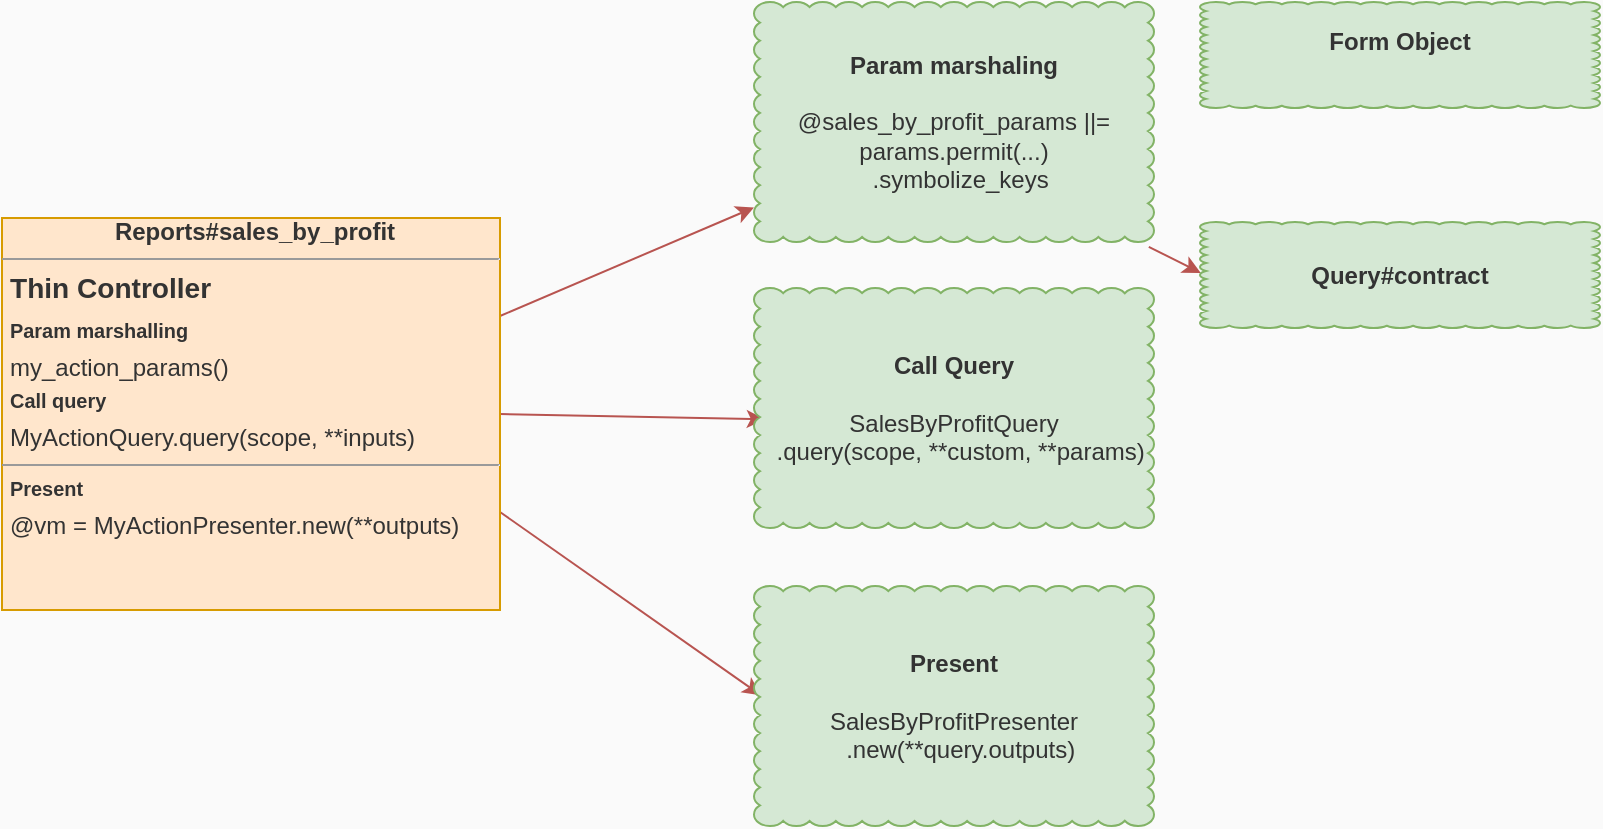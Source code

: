 <mxfile>
    <diagram id="mBj" name="Thin Controllers">
        <mxGraphModel dx="1172" dy="583" grid="0" gridSize="10" guides="1" tooltips="1" connect="1" arrows="1" fold="1" page="1" pageScale="1" pageWidth="1169" pageHeight="827" background="#fafafa" math="0" shadow="0">
            <root>
                <mxCell id="page_root_mBj"/>
                <mxCell id="node_root_mBj" parent="page_root_mBj"/>
                <mxCell id="21RrXMzRurO5l1FjHA6U-0" style="edgeStyle=none;html=1;exitX=1;exitY=0.25;exitDx=0;exitDy=0;fillColor=#f8cecc;strokeColor=#b85450;" edge="1" parent="node_root_mBj" source="mBj-2" target="mBj-3">
                    <mxGeometry relative="1" as="geometry"/>
                </mxCell>
                <mxCell id="21RrXMzRurO5l1FjHA6U-1" style="edgeStyle=none;shape=connector;rounded=1;html=1;exitX=1;exitY=0.5;exitDx=0;exitDy=0;entryX=0.027;entryY=0.547;entryDx=0;entryDy=0;entryPerimeter=0;labelBackgroundColor=default;fontFamily=Helvetica;fontSize=11;fontColor=default;endArrow=classic;strokeColor=#b85450;fillColor=#f8cecc;" edge="1" parent="node_root_mBj" source="mBj-2" target="mBj-4">
                    <mxGeometry relative="1" as="geometry"/>
                </mxCell>
                <mxCell id="21RrXMzRurO5l1FjHA6U-2" style="edgeStyle=none;shape=connector;rounded=1;html=1;exitX=1;exitY=0.75;exitDx=0;exitDy=0;entryX=0.017;entryY=0.455;entryDx=0;entryDy=0;entryPerimeter=0;labelBackgroundColor=default;fontFamily=Helvetica;fontSize=11;fontColor=default;endArrow=classic;strokeColor=#b85450;fillColor=#f8cecc;" edge="1" parent="node_root_mBj" source="mBj-2" target="mBj-5">
                    <mxGeometry relative="1" as="geometry"/>
                </mxCell>
                <mxCell id="21RrXMzRurO5l1FjHA6U-5" style="edgeStyle=none;shape=connector;rounded=1;html=1;entryX=0.002;entryY=0.48;entryDx=0;entryDy=0;entryPerimeter=0;labelBackgroundColor=default;fontFamily=Helvetica;fontSize=11;fontColor=default;endArrow=classic;strokeColor=#b85450;fillColor=#f8cecc;exitX=0.987;exitY=1.02;exitDx=0;exitDy=0;exitPerimeter=0;" edge="1" parent="node_root_mBj" source="mBj-3" target="21RrXMzRurO5l1FjHA6U-4">
                    <mxGeometry relative="1" as="geometry"/>
                </mxCell>
                <mxCell id="mBj-2" value="&lt;p style=&quot;margin:0px;margin-left:4px;margin-bottom:4px;text-align:center&quot;&gt;&lt;b&gt;Reports#sales_by_profit&lt;/b&gt;&lt;/p&gt;&lt;hr size=&quot;1&quot;/&gt;&lt;h3 style=&quot;margin:0px;margin-left:4px;margin-bottom:6.912px&quot;&gt;Thin Controller&lt;/h3&gt;&lt;h5 style=&quot;margin:0px;margin-left:4px;margin-bottom:4.8px&quot;&gt;Param marshalling&lt;/h5&gt;&lt;p style=&quot;margin:0px;margin-left:4px;margin-bottom:4px&quot;&gt;my_action_params()&lt;/p&gt;&lt;h5 style=&quot;margin:0px;margin-left:4px;margin-bottom:4.8px&quot;&gt;Call query&lt;/h5&gt;&lt;p style=&quot;margin:0px;margin-left:4px;margin-bottom:4px&quot;&gt;MyActionQuery.query(scope, **inputs)&lt;/p&gt;&lt;hr size=&quot;1&quot;/&gt;&lt;h5 style=&quot;margin:0px;margin-left:4px;margin-bottom:4.8px&quot;&gt;Present&lt;/h5&gt;&lt;p style=&quot;margin:0px;margin-left:4px;margin-bottom:4px&quot;&gt;@vm = MyActionPresenter.new(**outputs)&lt;/p&gt;" style="whiteSpace=wrap;html=1;rounded=0;fillColor=#ffe6cc;strokeColor=#d79b00;fontColor=#333333;align=left;overflow=fill;fontSize=12;fontFamily=Helvetica" parent="node_root_mBj" vertex="1">
                    <mxGeometry x="72" y="167" width="249" height="196" as="geometry"/>
                </mxCell>
                <mxCell id="mBj-3" value="&lt;b&gt;Param marshaling&lt;/b&gt;&lt;br&gt;&lt;br&gt;@sales_by_profit_params ||= &lt;br&gt;params.permit(...)&lt;br&gt;&amp;nbsp;&amp;nbsp;.symbolize_keys" style="whiteSpace=wrap;html=1;rounded=0;fillColor=#d5e8d4;strokeColor=#82b366;fontColor=#333333;shape=mxgraph.basic.cloud_rect" parent="node_root_mBj" vertex="1">
                    <mxGeometry x="448" y="59" width="200" height="120" as="geometry"/>
                </mxCell>
                <mxCell id="mBj-4" value="&lt;b&gt;Call Query&lt;/b&gt;&lt;br&gt;&lt;br&gt;SalesByProfitQuery&lt;br&gt;&amp;nbsp;&amp;nbsp;.query(scope, **custom, **params)" style="whiteSpace=wrap;html=1;rounded=0;fillColor=#d5e8d4;strokeColor=#82b366;fontColor=#333333;shape=mxgraph.basic.cloud_rect" parent="node_root_mBj" vertex="1">
                    <mxGeometry x="448" y="202" width="200" height="120" as="geometry"/>
                </mxCell>
                <mxCell id="mBj-5" value="&lt;b&gt;Present&lt;/b&gt;&lt;br&gt;&lt;br&gt;SalesByProfitPresenter&lt;br&gt;&amp;nbsp;&amp;nbsp;.new(**query.outputs)" style="whiteSpace=wrap;html=1;rounded=0;fillColor=#d5e8d4;strokeColor=#82b366;fontColor=#333333;shape=mxgraph.basic.cloud_rect" parent="node_root_mBj" vertex="1">
                    <mxGeometry x="448" y="351" width="200" height="120" as="geometry"/>
                </mxCell>
                <mxCell id="21RrXMzRurO5l1FjHA6U-3" value="&lt;b&gt;Form Object&lt;/b&gt;&lt;br&gt;&lt;br&gt;" style="whiteSpace=wrap;html=1;rounded=0;fillColor=#d5e8d4;strokeColor=#82b366;fontColor=#333333;shape=mxgraph.basic.cloud_rect" vertex="1" parent="node_root_mBj">
                    <mxGeometry x="671" y="59" width="200" height="53" as="geometry"/>
                </mxCell>
                <mxCell id="21RrXMzRurO5l1FjHA6U-4" value="&lt;b&gt;Query#contract&lt;/b&gt;" style="whiteSpace=wrap;html=1;rounded=0;fillColor=#d5e8d4;strokeColor=#82b366;fontColor=#333333;shape=mxgraph.basic.cloud_rect" vertex="1" parent="node_root_mBj">
                    <mxGeometry x="671" y="169" width="200" height="53" as="geometry"/>
                </mxCell>
            </root>
        </mxGraphModel>
    </diagram>
    <diagram id="hn6" name="Fat Controllers">
        <mxGraphModel dx="0" dy="0" background="#fafafa" grid="0" gridSize="10" guides="1" tooltips="1" connect="1" arrows="1" fold="1" page="1" pageScale="1" pageWidth="1169" pageHeight="827" math="0" shadow="0">
            <root>
                <mxCell id="page_root_hn6" parent="hn6"/>
                <mxCell id="node_root_hn6" parent="page_root_hn6"/>
                <mxCell id="hn6-2" value="&lt;p style=&quot;margin:0px;margin-left:4px;margin-bottom:4px;text-align:center&quot;&gt;&lt;b&gt;Reports#sales_by_profit&lt;/b&gt;&lt;/p&gt;&lt;hr size=&quot;1&quot;/&gt;&lt;h3 style=&quot;margin:0px;margin-left:4px;margin-bottom:6.912px&quot;&gt;Fat Controller&lt;/h3&gt;&lt;h5 style=&quot;margin:0px;margin-left:4px;margin-bottom:4.8px&quot;&gt;Param marshalling&lt;/h5&gt;&lt;p style=&quot;margin:0px;margin-left:4px;margin-bottom:4px&quot;&gt;params[:date_from]&lt;/p&gt;&lt;p style=&quot;margin:0px;margin-left:4px;margin-bottom:4px&quot;&gt;params[:date_to]&lt;/p&gt;&lt;p style=&quot;margin:0px;margin-left:4px;margin-bottom:4px&quot;&gt;params[:sort] || &quot;gross_sales&quot;&lt;/p&gt;&lt;p style=&quot;margin:0px;margin-left:4px;margin-bottom:4px&quot;&gt;params[:direction] || &quot;desc&quot;&lt;/p&gt;&lt;p style=&quot;margin:0px;margin-left:4px;margin-bottom:4px&quot;&gt;params[:filter_str]&lt;/p&gt;&lt;h5 style=&quot;margin:0px;margin-left:4px;margin-bottom:4.8px&quot;&gt;Dynamic query construction&lt;/h5&gt;&lt;p style=&quot;margin:0px;margin-left:4px;margin-bottom:4px&quot;&gt;switch params[:filter_str]&lt;/p&gt;&lt;p style=&quot;margin:0px;margin-left:4px;margin-bottom:4px&quot;&gt;invoice_date_query&lt;/p&gt;&lt;p style=&quot;margin:0px;margin-left:4px;margin-bottom:4px&quot;&gt;ugly query&lt;/p&gt;&lt;hr size=&quot;1&quot;/&gt;&lt;h5 style=&quot;margin:0px;margin-left:4px;margin-bottom:4.8px&quot;&gt;Query in controller&lt;/h5&gt;&lt;p style=&quot;margin:0px;margin-left:4px;margin-bottom:4px&quot;&gt;ActiveRecord::Base.connection.execute(query)&lt;/p&gt;&lt;hr size=&quot;1&quot;/&gt;&lt;h5 style=&quot;margin:0px;margin-left:4px;margin-bottom:4.8px&quot;&gt;Build outputs&lt;/h5&gt;&lt;p style=&quot;margin:0px;margin-left:4px;margin-bottom:4px&quot;&gt;@net_sales_total&lt;/p&gt;&lt;p style=&quot;margin:0px;margin-left:4px;margin-bottom:4px&quot;&gt;@vat_total&lt;/p&gt;&lt;p style=&quot;margin:0px;margin-left:4px;margin-bottom:4px&quot;&gt;@gross_sales_total&lt;/p&gt;&lt;p style=&quot;margin:0px;margin-left:4px;margin-bottom:4px&quot;&gt;@document_data&lt;/p&gt;&lt;h5 style=&quot;margin:0px;margin-left:4px;margin-bottom:4.8px&quot;&gt;Composite outputs&lt;/h5&gt;&lt;p style=&quot;margin:0px;margin-left:4px;margin-bottom:4px&quot;&gt;params[:sort]&lt;/p&gt;&lt;p style=&quot;margin:0px;margin-left:4px;margin-bottom:4px&quot;&gt;params[:direction]&lt;/p&gt;" style="whiteSpace=wrap;html=1;rounded=0;fillColor=#ffe6cc;strokeColor=#d79b00;fontColor=#333333;align=left;overflow=fill;fontSize=12;fontFamily=Helvetica" vertex="1" parent="node_root_hn6">
                    <mxGeometry x="30" y="30" width="160" height="160" as="geometry"/>
                </mxCell>
                <mxCell id="hn6-3" value="&lt;b&gt;Paramater marshalling&lt;/b&gt;&lt;br&gt;&lt;br&gt;reading the params[] object&lt;br&gt;setting sane defaults&lt;br&gt;&lt;i&gt;do not alter and reuse params[]&lt;/i&gt;" style="whiteSpace=wrap;html=1;rounded=0;fillColor=#d5e8d4;strokeColor=#82b366;fontColor=#333333;shape=mxgraph.basic.cloud_rect" vertex="1" parent="node_root_hn6">
                    <mxGeometry x="230" y="50" width="200" height="120" as="geometry"/>
                </mxCell>
                <mxCell id="hn6-4" value="&lt;b&gt;Dynamic query construction&lt;/b&gt;&lt;br&gt;&lt;br&gt;query = &quot;select ...&quot;&lt;br&gt;&lt;i&gt;ActiveRelation vs interpolation&lt;/i&gt;" style="whiteSpace=wrap;html=1;rounded=0;fillColor=#d5e8d4;strokeColor=#82b366;fontColor=#333333;shape=mxgraph.basic.cloud_rect" vertex="1" parent="node_root_hn6">
                    <mxGeometry x="450" y="50" width="200" height="120" as="geometry"/>
                </mxCell>
                <mxCell id="hn6-5" value="&lt;b&gt;Query in controller&lt;/b&gt;&lt;br&gt;&lt;i&gt;Move out to Query object&lt;/i&gt;" style="whiteSpace=wrap;html=1;rounded=0;fillColor=#d5e8d4;strokeColor=#82b366;fontColor=#333333;shape=mxgraph.basic.cloud_rect" vertex="1" parent="node_root_hn6">
                    <mxGeometry x="670" y="50" width="200" height="120" as="geometry"/>
                </mxCell>
                <mxCell id="hn6-6" value="&lt;b&gt;Build outputs&lt;/b&gt;&lt;br&gt;Multiple @instance vars&lt;br&gt;&lt;i&gt;single view model @vm&lt;/i&gt;" style="whiteSpace=wrap;html=1;rounded=0;fillColor=#d5e8d4;strokeColor=#82b366;fontColor=#333333;shape=mxgraph.basic.cloud_rect" vertex="1" parent="node_root_hn6">
                    <mxGeometry x="10" y="270" width="200" height="120" as="geometry"/>
                </mxCell>
                <mxCell id="hn6-7" value="&lt;b&gt;Composite outputs&lt;/b&gt;&lt;br&gt;sort, direction, page_no, page_size&lt;br&gt;&lt;i&gt;single order, page or list object&lt;/i&gt;" style="whiteSpace=wrap;html=1;rounded=0;fillColor=#d5e8d4;strokeColor=#82b366;fontColor=#333333;shape=mxgraph.basic.cloud_rect" vertex="1" parent="node_root_hn6">
                    <mxGeometry x="230" y="270" width="200" height="120" as="geometry"/>
                </mxCell>
            </root>
        </mxGraphModel>
    </diagram>
    <diagram id="yyO" name="Style-Plain">
        <mxGraphModel dx="0" dy="0" background="#fafafa" grid="0" gridSize="10" guides="1" tooltips="1" connect="1" arrows="1" fold="1" page="1" pageScale="1" pageWidth="1169" pageHeight="827" math="0" shadow="0">
            <root>
                <mxCell id="page_root_yyO" parent="yyO"/>
                <mxCell id="node_root_yyO" parent="page_root_yyO"/>
                <mxCell id="yyO-2" value="Data Sources (Documents)" style="whiteSpace=wrap;html=1;rounded=0;fillColor=#f5f5f5;strokeColor=#666666;fontColor=#333333;fontSize=20;verticalAlign=top" vertex="1" parent="node_root_yyO">
                    <mxGeometry x="5" y="5" width="210" height="210" as="geometry"/>
                </mxCell>
                <mxCell id="yyO-3" value="schema.rb" style="whiteSpace=wrap;html=1;rounded=0;fillColor=#ffe6cc;strokeColor=#d79b00;fontColor=#333333;shape=mxgraph.flowchart.database;strokeWidth=1" vertex="1" parent="node_root_yyO">
                    <mxGeometry x="250" y="90" width="160" height="40" as="geometry"/>
                </mxCell>
                <mxCell id="yyO-4" value="db_schema.json" style="whiteSpace=wrap;html=1;rounded=0;fillColor=#ffe6cc;strokeColor=#d79b00;fontColor=#333333;shape=mxgraph.flowchart.database;strokeWidth=1" vertex="1" parent="node_root_yyO">
                    <mxGeometry x="470" y="90" width="160" height="40" as="geometry"/>
                </mxCell>
                <mxCell id="yyO-5" value="sql_count.json" style="whiteSpace=wrap;html=1;rounded=0;fillColor=#ffe6cc;strokeColor=#d79b00;fontColor=#333333;shape=mxgraph.flowchart.database;strokeWidth=1" vertex="1" parent="node_root_yyO">
                    <mxGeometry x="690" y="90" width="160" height="40" as="geometry"/>
                </mxCell>
                <mxCell id="yyO-6" value="robocop.txt" style="whiteSpace=wrap;html=1;rounded=0;fillColor=#ffe6cc;strokeColor=#d79b00;fontColor=#333333;shape=mxgraph.flowchart.database;strokeWidth=1" vertex="1" parent="node_root_yyO">
                    <mxGeometry x="910" y="90" width="160" height="40" as="geometry"/>
                </mxCell>
                <mxCell id="yyO-7" value="rubocop.json" style="whiteSpace=wrap;html=1;rounded=0;fillColor=#ffe6cc;strokeColor=#d79b00;fontColor=#333333;shape=mxgraph.flowchart.database;strokeWidth=1" vertex="1" parent="node_root_yyO">
                    <mxGeometry x="1130" y="90" width="160" height="40" as="geometry"/>
                </mxCell>
                <mxCell id="yyO-8" value="domain_model.json" style="whiteSpace=wrap;html=1;rounded=0;fillColor=#ffe6cc;strokeColor=#d79b00;fontColor=#333333;shape=mxgraph.flowchart.database;strokeWidth=1" vertex="1" parent="node_root_yyO">
                    <mxGeometry x="30" y="310" width="160" height="40" as="geometry"/>
                </mxCell>
                <mxCell id="yyO-9" value="data_context.json" style="whiteSpace=wrap;html=1;rounded=0;fillColor=#ffe6cc;strokeColor=#d79b00;fontColor=#333333;shape=mxgraph.flowchart.database;strokeWidth=1" vertex="1" parent="node_root_yyO">
                    <mxGeometry x="250" y="310" width="160" height="40" as="geometry"/>
                </mxCell>
                <mxCell id="yyO-10" value="routes.json" style="whiteSpace=wrap;html=1;rounded=0;fillColor=#ffe6cc;strokeColor=#d79b00;fontColor=#333333;shape=mxgraph.flowchart.database;strokeWidth=1" vertex="1" parent="node_root_yyO">
                    <mxGeometry x="470" y="310" width="160" height="40" as="geometry"/>
                </mxCell>
                <mxCell id="yyO-11" value="&lt;p style=&quot;margin:0px;margin-left:4px;margin-bottom:4px;text-align:center&quot;&gt;&lt;b&gt;Container&lt;/b&gt;&lt;/p&gt;&lt;hr size=&quot;1&quot;/&gt;" style="whiteSpace=wrap;html=1;rounded=0;fillColor=#ffe6cc;strokeColor=#d79b00;fontColor=#333333;align=left;overflow=fill;fontSize=12;fontFamily=Helvetica" vertex="1" parent="node_root_yyO">
                    <mxGeometry x="690" y="250" width="160" height="160" as="geometry"/>
                </mxCell>
                <mxCell id="yyO-12" value="&lt;p style=&quot;margin:0px;margin-left:4px;margin-bottom:4px;text-align:center&quot;&gt;&lt;i&gt;&amp;lt;&amp;lt; Subsystems &amp;gt;&amp;gt;&lt;/i&gt;&lt;/p&gt;&lt;p style=&quot;margin:0px;margin-left:4px;margin-bottom:4px;text-align:center&quot;&gt;&lt;b&gt;Block Processor&lt;/b&gt;&lt;/p&gt;&lt;hr size=&quot;1&quot;/&gt;&lt;p style=&quot;margin:0px;margin-left:4px;margin-bottom:4px&quot;&gt;block: proc&lt;/p&gt;&lt;p style=&quot;margin:0px;margin-left:4px;margin-bottom:4px&quot;&gt;block_state: symbol&lt;/p&gt;&lt;hr size=&quot;1&quot;/&gt;&lt;p style=&quot;margin:0px;margin-left:4px;margin-bottom:4px&quot;&gt;depend_on()&lt;/p&gt;" style="whiteSpace=wrap;html=1;rounded=0;fillColor=#dae8fc;strokeColor=#6c8ebf;fontColor=#333333;align=left;overflow=fill;fontSize=12;fontFamily=Helvetica" vertex="1" parent="node_root_yyO">
                    <mxGeometry x="910" y="250" width="160" height="160" as="geometry"/>
                </mxCell>
            </root>
        </mxGraphModel>
    </diagram>
</mxfile>